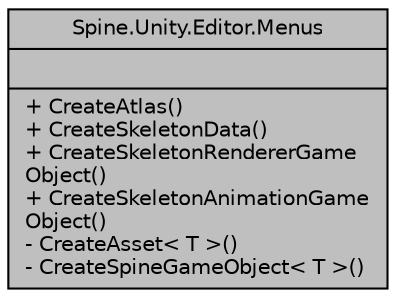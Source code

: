digraph "Spine.Unity.Editor.Menus"
{
 // LATEX_PDF_SIZE
  edge [fontname="Helvetica",fontsize="10",labelfontname="Helvetica",labelfontsize="10"];
  node [fontname="Helvetica",fontsize="10",shape=record];
  Node1 [label="{Spine.Unity.Editor.Menus\n||+ CreateAtlas()\l+ CreateSkeletonData()\l+ CreateSkeletonRendererGame\lObject()\l+ CreateSkeletonAnimationGame\lObject()\l- CreateAsset\< T \>()\l- CreateSpineGameObject\< T \>()\l}",height=0.2,width=0.4,color="black", fillcolor="grey75", style="filled", fontcolor="black",tooltip=" "];
}
